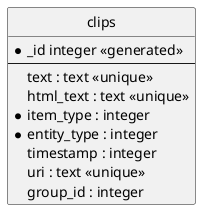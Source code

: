 @startuml
' hide the spot
hide circle

' avoid problems with angled crows feet
skinparam linetype ortho

entity "clips" {
  *_id integer <<generated>>
  --
  text : text <<unique>>
  html_text : text <<unique>>
  *item_type : integer
  *entity_type : integer
  timestamp : integer
  uri : text <<unique>>
  group_id : integer
}

@enduml
